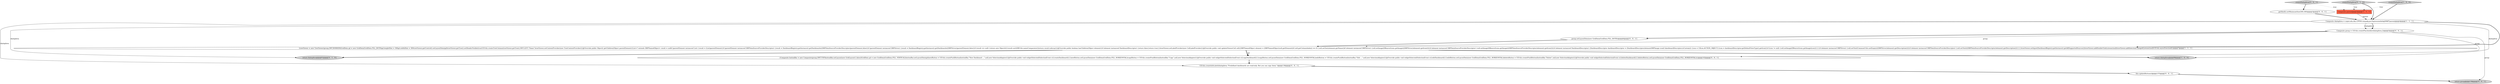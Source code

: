 digraph {
9 [style = filled, label = "UIUtils.createInfoLabel(dialogArea,\"Predefined dashboards are read-only. But you can copy them.\")@@@136@@@['0', '0', '1']", fillcolor = white, shape = ellipse image = "AAA0AAABBB3BBB"];
6 [style = filled, label = "return dialogArea@@@91@@@['0', '1', '0']", fillcolor = lightgray, shape = ellipse image = "AAA0AAABBB2BBB"];
12 [style = filled, label = "createDialogArea['0', '0', '1']", fillcolor = lightgray, shape = diamond image = "AAA0AAABBB3BBB"];
7 [style = filled, label = "getShell().setMinimumSize(300,300)@@@3@@@['0', '0', '1']", fillcolor = white, shape = ellipse image = "AAA0AAABBB3BBB"];
13 [style = filled, label = "Composite group = UIUtils.createPlaceholder(dialogArea,2)@@@5@@@['0', '0', '1']", fillcolor = white, shape = ellipse image = "AAA0AAABBB3BBB"];
2 [style = filled, label = "return dialogArea@@@99@@@['1', '0', '0']", fillcolor = lightgray, shape = ellipse image = "AAA0AAABBB1BBB"];
14 [style = filled, label = "group.setLayoutData(new GridData(GridData.FILL_BOTH))@@@6@@@['0', '0', '1']", fillcolor = white, shape = ellipse image = "AAA0AAABBB3BBB"];
11 [style = filled, label = "this.updateButtons()@@@137@@@['0', '0', '1']", fillcolor = white, shape = ellipse image = "AAA0AAABBB3BBB"];
5 [style = filled, label = "createDialogArea['0', '1', '0']", fillcolor = lightgray, shape = diamond image = "AAA0AAABBB2BBB"];
3 [style = filled, label = "{treeViewer = new TreeViewer(group,SWT.BORDER)GridData gd = new GridData(GridData.FILL_BOTH)gd.heightHint = 300gd.widthHint = 300treeViewer.getControl().setLayoutData(gd)treeViewer.getTree().setHeaderVisible(true)UIUtils.createTreeColumn(treeViewer.getTree(),SWT.LEFT,\"Name\")treeViewer.setContentProvider(new TreeContentProvider(){@Override public Object(( getChildren(Object parentElement){List<? extends DBPNamedObject> result = nullif (parentElement instanceof List) {result = (List)parentElement}if (parentElement instanceof DBPDataSourceProviderDescriptor) {result = DashboardRegistry.getInstance().getDashboards((DBPDataSourceProviderDescriptor)parentElement,false)}if (parentElement instanceof DBPDriver) {result = DashboardRegistry.getInstance().getDashboards((DBPDriver)parentElement,false)}if (result == null) {return new Object((((}result.sort(DBUtils.nameComparator())return result.toArray()}@Override public boolean hasChildren(Object element){if (element instanceof DashboardDescriptor) {return false}return true}})treeViewer.setLabelProvider(new CellLabelProvider(){@Override public void update(ViewerCell cell){DBPNamedObject element = (DBPNamedObject)cell.getElement()if (cell.getColumnIndex() == 0) {cell.setText(element.getName())if (element instanceof DBPDriver) {cell.setImage(DBeaverIcons.getImage(((DBPDriver)element).getIcon()))}if (element instanceof DBPDataSourceProviderDescriptor) {cell.setImage(DBeaverIcons.getImage(((DBPDataSourceProviderDescriptor)element).getIcon()))}if (element instanceof DashboardDescriptor) {DashboardDescriptor dashboardDescriptor = (DashboardDescriptor)elementDBPImage iconif (dashboardDescriptor.isCustom()) {icon = UIIcon.ACTION_OBJECT}{icon = dashboardDescriptor.getDefaultViewType().getIcon()}if (icon != null) {cell.setImage(DBeaverIcons.getImage(icon))}}}{if (element instanceof DBPDriver) {cell.setText(CommonUtils.notEmpty(((DBPDriver)element).getDescription()))}if (element instanceof DBPDataSourceProviderDescriptor) {cell.setText(((DBPDataSourceProviderDescriptor)element).getDescription())}}}})treeViewer.setInput(DashboardRegistry.getInstance().getAllSupportedSources())treeViewer.addDoubleClickListener(null)treeViewer.addSelectionChangedListener(null)UIUtils.asyncExec(null)}@@@7@@@['1', '1', '1']", fillcolor = white, shape = ellipse image = "AAA0AAABBB1BBB"];
4 [style = filled, label = "Composite dialogArea = super.edu.fdu.CPPDG.tinypdg.pe.ExpressionInfo@998f7parent@@@4@@@['1', '1', '1']", fillcolor = white, shape = ellipse image = "AAA0AAABBB1BBB"];
0 [style = filled, label = "createDialogArea['1', '0', '0']", fillcolor = lightgray, shape = diamond image = "AAA0AAABBB1BBB"];
1 [style = filled, label = "Composite parent@@@2@@@['1', '1', '1']", fillcolor = tomato, shape = box image = "AAA0AAABBB1BBB"];
8 [style = filled, label = "{Composite buttonBar = new Composite(group,SWT.TOP)buttonBar.setLayout(new GridLayout(1,false))GridData gd = new GridData(GridData.FILL_VERTICAL)buttonBar.setLayoutData(gd)newButton = UIUtils.createPushButton(buttonBar,\"New Dashboard ...\",null,new SelectionAdapter(){@Override public void widgetSelected(SelectionEvent e){createDashboard()}})newButton.setLayoutData(new GridData(GridData.FILL_HORIZONTAL))copyButton = UIUtils.createPushButton(buttonBar,\"Copy\",null,new SelectionAdapter(){@Override public void widgetSelected(SelectionEvent e){copyDashboard()}})copyButton.setLayoutData(new GridData(GridData.FILL_HORIZONTAL))editButton = UIUtils.createPushButton(buttonBar,\"Edit ...\",null,new SelectionAdapter(){@Override public void widgetSelected(SelectionEvent e){editDashboard()}})editButton.setLayoutData(new GridData(GridData.FILL_HORIZONTAL))deleteButton = UIUtils.createPushButton(buttonBar,\"Delete\",null,new SelectionAdapter(){@Override public void widgetSelected(SelectionEvent e){deleteDashboard()}})deleteButton.setLayoutData(new GridData(GridData.FILL_HORIZONTAL))}@@@102@@@['0', '0', '1']", fillcolor = white, shape = ellipse image = "AAA0AAABBB3BBB"];
10 [style = filled, label = "return group@@@138@@@['0', '0', '1']", fillcolor = lightgray, shape = ellipse image = "AAA0AAABBB3BBB"];
12->7 [style = bold, label=""];
0->1 [style = dotted, label="true"];
0->4 [style = bold, label=""];
8->9 [style = bold, label=""];
14->3 [style = bold, label=""];
9->11 [style = bold, label=""];
4->6 [style = solid, label="dialogArea"];
13->10 [style = solid, label="group"];
3->2 [style = bold, label=""];
13->8 [style = solid, label="group"];
5->4 [style = bold, label=""];
4->13 [style = solid, label="dialogArea"];
3->6 [style = bold, label=""];
11->10 [style = bold, label=""];
7->4 [style = bold, label=""];
3->8 [style = bold, label=""];
3->8 [style = solid, label="gd"];
4->13 [style = bold, label=""];
4->9 [style = solid, label="dialogArea"];
5->1 [style = dotted, label="true"];
4->2 [style = solid, label="dialogArea"];
1->4 [style = solid, label="parent"];
13->3 [style = solid, label="group"];
13->14 [style = bold, label=""];
12->1 [style = dotted, label="true"];
4->3 [style = bold, label=""];
}
